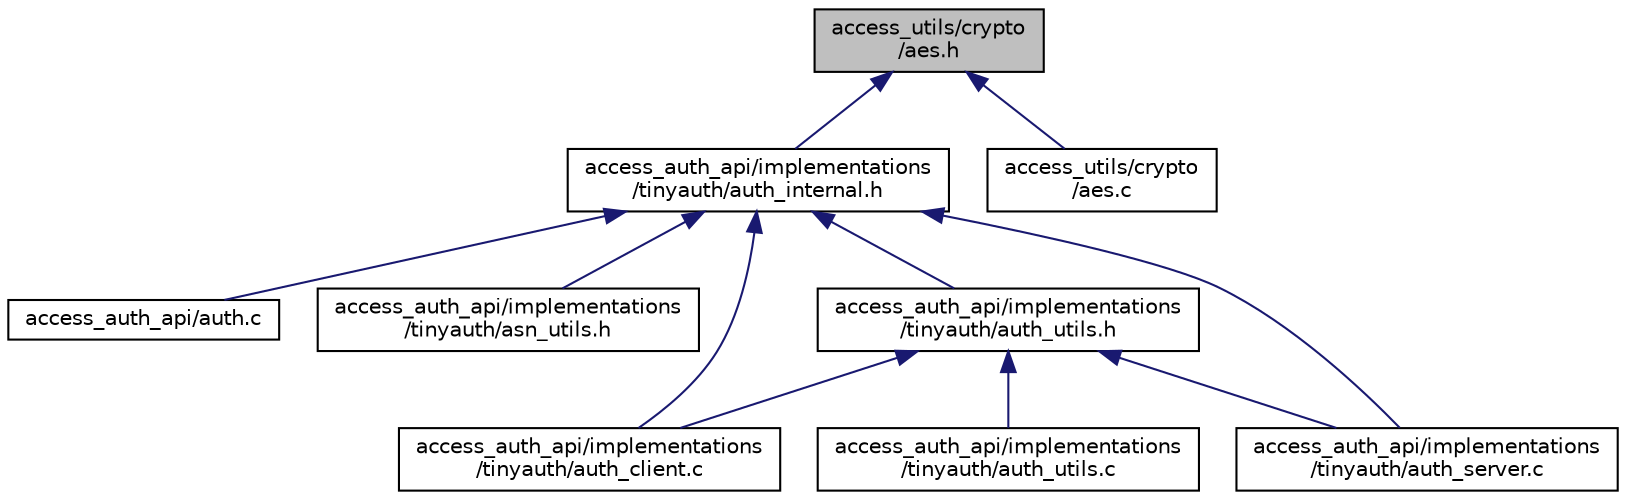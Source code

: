 digraph "access_utils/crypto/aes.h"
{
  edge [fontname="Helvetica",fontsize="10",labelfontname="Helvetica",labelfontsize="10"];
  node [fontname="Helvetica",fontsize="10",shape=record];
  Node2 [label="access_utils/crypto\l/aes.h",height=0.2,width=0.4,color="black", fillcolor="grey75", style="filled", fontcolor="black"];
  Node2 -> Node3 [dir="back",color="midnightblue",fontsize="10",style="solid",fontname="Helvetica"];
  Node3 [label="access_auth_api/implementations\l/tinyauth/auth_internal.h",height=0.2,width=0.4,color="black", fillcolor="white", style="filled",URL="$tinyauth_2auth__internal_8h.html"];
  Node3 -> Node4 [dir="back",color="midnightblue",fontsize="10",style="solid",fontname="Helvetica"];
  Node4 [label="access_auth_api/auth.c",height=0.2,width=0.4,color="black", fillcolor="white", style="filled",URL="$auth_8c.html"];
  Node3 -> Node5 [dir="back",color="midnightblue",fontsize="10",style="solid",fontname="Helvetica"];
  Node5 [label="access_auth_api/implementations\l/tinyauth/asn_utils.h",height=0.2,width=0.4,color="black", fillcolor="white", style="filled",URL="$asn__utils_8h.html"];
  Node3 -> Node6 [dir="back",color="midnightblue",fontsize="10",style="solid",fontname="Helvetica"];
  Node6 [label="access_auth_api/implementations\l/tinyauth/auth_client.c",height=0.2,width=0.4,color="black", fillcolor="white", style="filled",URL="$tinyauth_2auth__client_8c.html"];
  Node3 -> Node7 [dir="back",color="midnightblue",fontsize="10",style="solid",fontname="Helvetica"];
  Node7 [label="access_auth_api/implementations\l/tinyauth/auth_utils.h",height=0.2,width=0.4,color="black", fillcolor="white", style="filled",URL="$tinyauth_2auth__utils_8h.html"];
  Node7 -> Node6 [dir="back",color="midnightblue",fontsize="10",style="solid",fontname="Helvetica"];
  Node7 -> Node8 [dir="back",color="midnightblue",fontsize="10",style="solid",fontname="Helvetica"];
  Node8 [label="access_auth_api/implementations\l/tinyauth/auth_server.c",height=0.2,width=0.4,color="black", fillcolor="white", style="filled",URL="$tinyauth_2auth__server_8c.html"];
  Node7 -> Node9 [dir="back",color="midnightblue",fontsize="10",style="solid",fontname="Helvetica"];
  Node9 [label="access_auth_api/implementations\l/tinyauth/auth_utils.c",height=0.2,width=0.4,color="black", fillcolor="white", style="filled",URL="$tinyauth_2auth__utils_8c.html"];
  Node3 -> Node8 [dir="back",color="midnightblue",fontsize="10",style="solid",fontname="Helvetica"];
  Node2 -> Node10 [dir="back",color="midnightblue",fontsize="10",style="solid",fontname="Helvetica"];
  Node10 [label="access_utils/crypto\l/aes.c",height=0.2,width=0.4,color="black", fillcolor="white", style="filled",URL="$aes_8c.html"];
}
